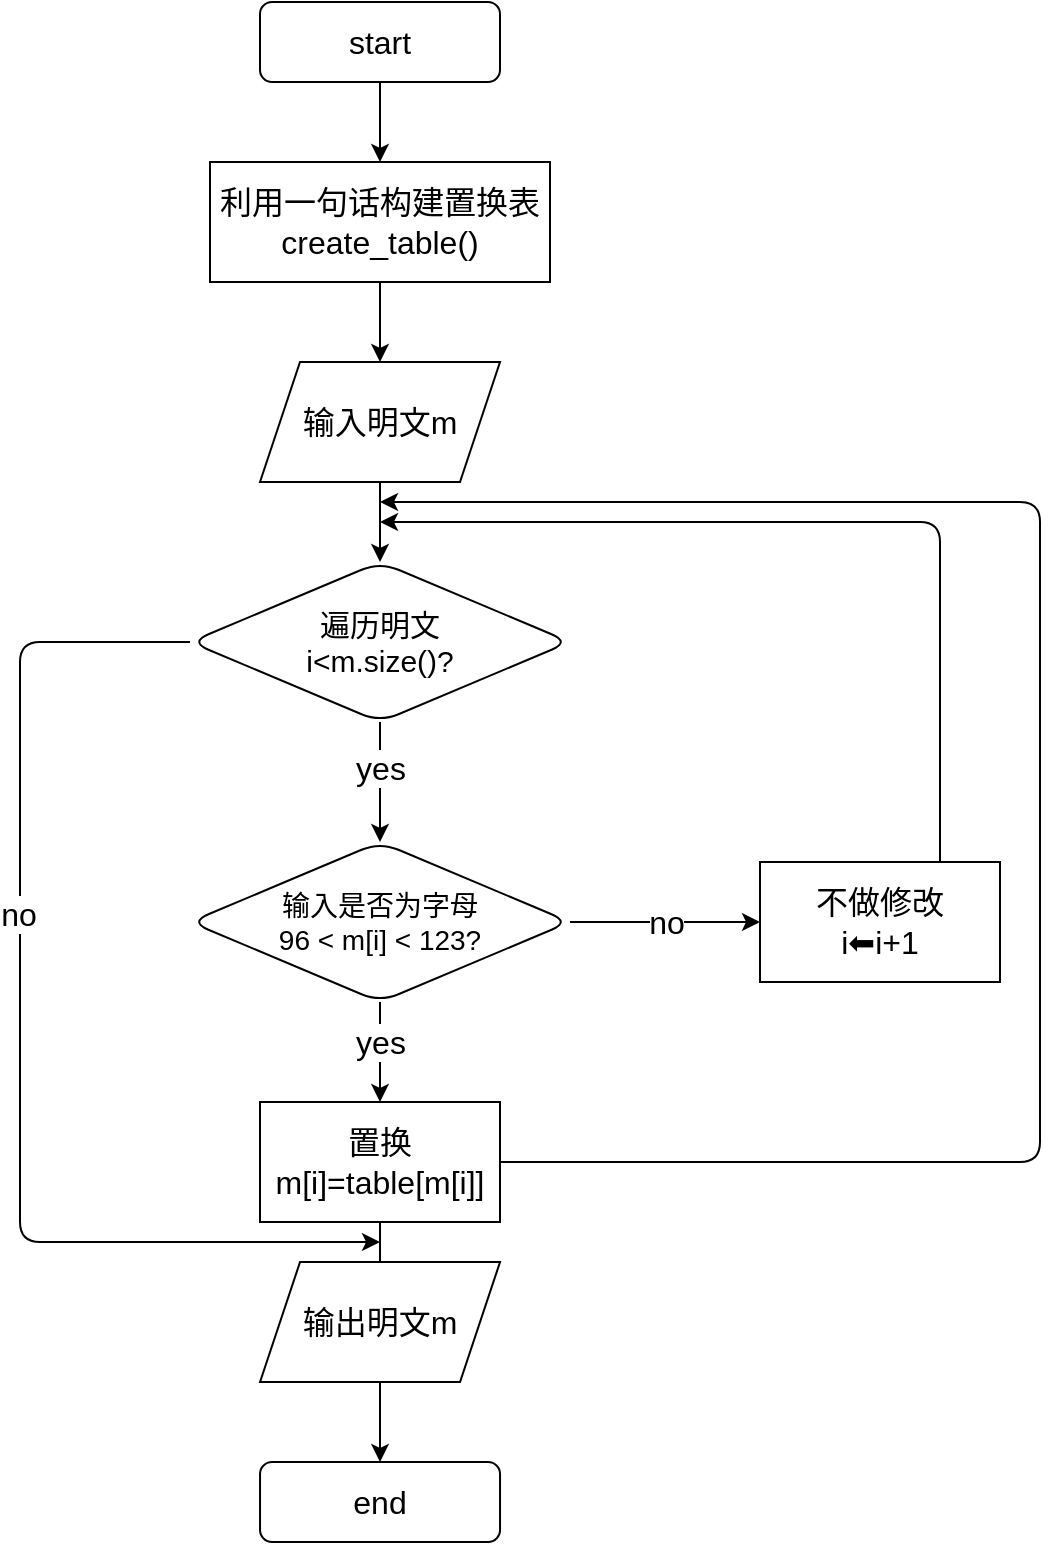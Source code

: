 <mxfile>
    <diagram id="G-tz1TmoQ_Bcudpc9JV6" name="第 1 页">
        <mxGraphModel dx="741" dy="447" grid="1" gridSize="10" guides="1" tooltips="1" connect="1" arrows="1" fold="1" page="1" pageScale="1" pageWidth="827" pageHeight="1169" math="0" shadow="0">
            <root>
                <mxCell id="0"/>
                <mxCell id="1" parent="0"/>
                <mxCell id="12" style="edgeStyle=none;html=1;exitX=0.5;exitY=1;exitDx=0;exitDy=0;entryX=0.5;entryY=0;entryDx=0;entryDy=0;fontSize=16;" edge="1" parent="1" source="3" target="11">
                    <mxGeometry relative="1" as="geometry"/>
                </mxCell>
                <mxCell id="3" value="&lt;font style=&quot;font-size: 16px&quot;&gt;start&lt;/font&gt;" style="rounded=1;whiteSpace=wrap;html=1;" vertex="1" parent="1">
                    <mxGeometry x="280" y="150" width="120" height="40" as="geometry"/>
                </mxCell>
                <mxCell id="14" value="" style="edgeStyle=none;html=1;fontSize=16;" edge="1" parent="1" source="11" target="13">
                    <mxGeometry relative="1" as="geometry"/>
                </mxCell>
                <mxCell id="11" value="利用一句话构建置换表&lt;br&gt;create_table()" style="rounded=0;whiteSpace=wrap;html=1;fontSize=16;" vertex="1" parent="1">
                    <mxGeometry x="255" y="230" width="170" height="60" as="geometry"/>
                </mxCell>
                <mxCell id="17" style="edgeStyle=none;html=1;exitX=0.5;exitY=1;exitDx=0;exitDy=0;entryX=0.5;entryY=0;entryDx=0;entryDy=0;fontSize=16;" edge="1" parent="1" source="13" target="16">
                    <mxGeometry relative="1" as="geometry"/>
                </mxCell>
                <mxCell id="13" value="输入明文m" style="shape=parallelogram;perimeter=parallelogramPerimeter;whiteSpace=wrap;html=1;fixedSize=1;fontSize=16;rounded=0;" vertex="1" parent="1">
                    <mxGeometry x="280" y="330" width="120" height="60" as="geometry"/>
                </mxCell>
                <mxCell id="26" value="no" style="edgeStyle=none;html=1;exitX=1;exitY=0.5;exitDx=0;exitDy=0;entryX=0;entryY=0.5;entryDx=0;entryDy=0;fontSize=16;" edge="1" parent="1" source="15" target="25">
                    <mxGeometry relative="1" as="geometry">
                        <Array as="points">
                            <mxPoint x="470" y="610"/>
                        </Array>
                    </mxGeometry>
                </mxCell>
                <mxCell id="30" style="edgeStyle=none;html=1;exitX=0.5;exitY=1;exitDx=0;exitDy=0;entryX=0.5;entryY=0;entryDx=0;entryDy=0;fontSize=16;" edge="1" parent="1" source="15" target="29">
                    <mxGeometry relative="1" as="geometry"/>
                </mxCell>
                <mxCell id="15" value="&lt;font style=&quot;font-size: 14px&quot;&gt;输入是否为字母&lt;/font&gt;&lt;br&gt;&lt;span style=&quot;font-size: 14px&quot;&gt;96 &amp;lt; m[i] &amp;lt; 123?&lt;/span&gt;" style="rhombus;whiteSpace=wrap;html=1;rounded=1;" vertex="1" parent="1">
                    <mxGeometry x="245.0" y="570" width="190" height="80" as="geometry"/>
                </mxCell>
                <mxCell id="18" style="edgeStyle=none;html=1;exitX=0.5;exitY=1;exitDx=0;exitDy=0;entryX=0.5;entryY=0;entryDx=0;entryDy=0;fontSize=16;" edge="1" parent="1" source="16" target="15">
                    <mxGeometry relative="1" as="geometry"/>
                </mxCell>
                <mxCell id="19" value="yes" style="edgeLabel;html=1;align=center;verticalAlign=middle;resizable=0;points=[];fontSize=16;" vertex="1" connectable="0" parent="18">
                    <mxGeometry x="-0.226" relative="1" as="geometry">
                        <mxPoint as="offset"/>
                    </mxGeometry>
                </mxCell>
                <mxCell id="21" style="edgeStyle=none;html=1;exitX=0;exitY=0.5;exitDx=0;exitDy=0;fontSize=16;" edge="1" parent="1" source="16">
                    <mxGeometry relative="1" as="geometry">
                        <mxPoint x="340" y="770" as="targetPoint"/>
                        <Array as="points">
                            <mxPoint x="160" y="470"/>
                            <mxPoint x="160" y="770"/>
                        </Array>
                    </mxGeometry>
                </mxCell>
                <mxCell id="22" value="no" style="edgeLabel;html=1;align=center;verticalAlign=middle;resizable=0;points=[];fontSize=16;" vertex="1" connectable="0" parent="21">
                    <mxGeometry x="-0.217" y="-1" relative="1" as="geometry">
                        <mxPoint as="offset"/>
                    </mxGeometry>
                </mxCell>
                <mxCell id="16" value="&lt;font style=&quot;font-size: 15px&quot;&gt;遍历明文&lt;br&gt;i&amp;lt;m.size()?&lt;br&gt;&lt;/font&gt;" style="rhombus;whiteSpace=wrap;html=1;rounded=1;" vertex="1" parent="1">
                    <mxGeometry x="245.02" y="430" width="189.99" height="80" as="geometry"/>
                </mxCell>
                <mxCell id="20" value="end" style="rounded=1;whiteSpace=wrap;html=1;fontSize=16;" vertex="1" parent="1">
                    <mxGeometry x="280.02" y="880" width="120" height="40" as="geometry"/>
                </mxCell>
                <mxCell id="27" style="edgeStyle=none;html=1;fontSize=16;" edge="1" parent="1">
                    <mxGeometry relative="1" as="geometry">
                        <mxPoint x="340" y="410" as="targetPoint"/>
                        <mxPoint x="620" y="580" as="sourcePoint"/>
                        <Array as="points">
                            <mxPoint x="620" y="580"/>
                            <mxPoint x="620" y="520"/>
                            <mxPoint x="620" y="410"/>
                        </Array>
                    </mxGeometry>
                </mxCell>
                <mxCell id="25" value="不做修改&lt;br&gt;i⬅i+1" style="rounded=0;whiteSpace=wrap;html=1;fontSize=16;" vertex="1" parent="1">
                    <mxGeometry x="530" y="580" width="120" height="60" as="geometry"/>
                </mxCell>
                <mxCell id="32" value="" style="edgeStyle=none;html=1;fontSize=16;" edge="1" parent="1" source="29" target="20">
                    <mxGeometry relative="1" as="geometry"/>
                </mxCell>
                <mxCell id="34" style="edgeStyle=none;html=1;exitX=1;exitY=0.5;exitDx=0;exitDy=0;fontSize=16;" edge="1" parent="1" source="29">
                    <mxGeometry relative="1" as="geometry">
                        <mxPoint x="340" y="400" as="targetPoint"/>
                        <Array as="points">
                            <mxPoint x="670" y="730"/>
                            <mxPoint x="670" y="400"/>
                        </Array>
                    </mxGeometry>
                </mxCell>
                <mxCell id="29" value="置换&lt;br&gt;m[i]=table[m[i]]" style="rounded=0;whiteSpace=wrap;html=1;fontSize=16;" vertex="1" parent="1">
                    <mxGeometry x="280" y="700" width="120" height="60" as="geometry"/>
                </mxCell>
                <mxCell id="31" value="yes" style="edgeLabel;html=1;align=center;verticalAlign=middle;resizable=0;points=[];fontSize=16;" vertex="1" connectable="0" parent="1">
                    <mxGeometry x="340.019" y="670.0" as="geometry"/>
                </mxCell>
                <mxCell id="33" value="输出明文m" style="shape=parallelogram;perimeter=parallelogramPerimeter;whiteSpace=wrap;html=1;fixedSize=1;fontSize=16;rounded=0;" vertex="1" parent="1">
                    <mxGeometry x="280.02" y="780" width="120" height="60" as="geometry"/>
                </mxCell>
            </root>
        </mxGraphModel>
    </diagram>
</mxfile>